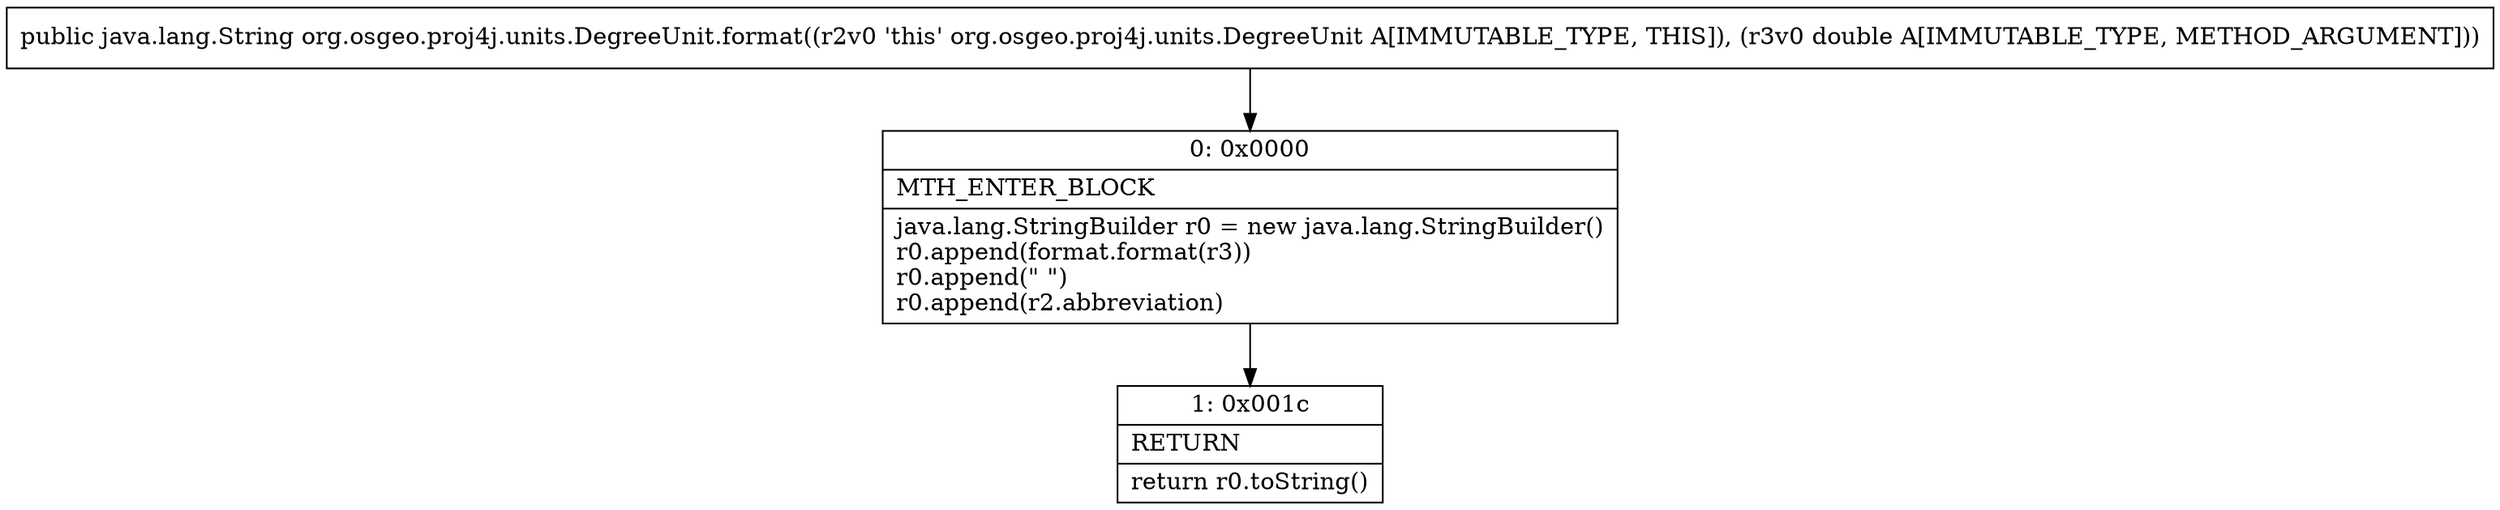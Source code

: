 digraph "CFG fororg.osgeo.proj4j.units.DegreeUnit.format(D)Ljava\/lang\/String;" {
Node_0 [shape=record,label="{0\:\ 0x0000|MTH_ENTER_BLOCK\l|java.lang.StringBuilder r0 = new java.lang.StringBuilder()\lr0.append(format.format(r3))\lr0.append(\" \")\lr0.append(r2.abbreviation)\l}"];
Node_1 [shape=record,label="{1\:\ 0x001c|RETURN\l|return r0.toString()\l}"];
MethodNode[shape=record,label="{public java.lang.String org.osgeo.proj4j.units.DegreeUnit.format((r2v0 'this' org.osgeo.proj4j.units.DegreeUnit A[IMMUTABLE_TYPE, THIS]), (r3v0 double A[IMMUTABLE_TYPE, METHOD_ARGUMENT])) }"];
MethodNode -> Node_0;
Node_0 -> Node_1;
}

